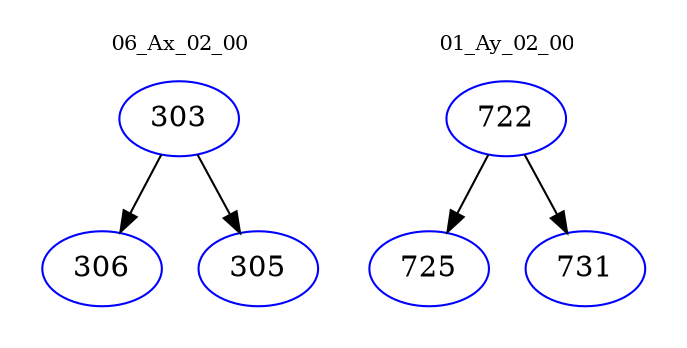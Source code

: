 digraph{
subgraph cluster_0 {
color = white
label = "06_Ax_02_00";
fontsize=10;
T0_303 [label="303", color="blue"]
T0_303 -> T0_306 [color="black"]
T0_306 [label="306", color="blue"]
T0_303 -> T0_305 [color="black"]
T0_305 [label="305", color="blue"]
}
subgraph cluster_1 {
color = white
label = "01_Ay_02_00";
fontsize=10;
T1_722 [label="722", color="blue"]
T1_722 -> T1_725 [color="black"]
T1_725 [label="725", color="blue"]
T1_722 -> T1_731 [color="black"]
T1_731 [label="731", color="blue"]
}
}
